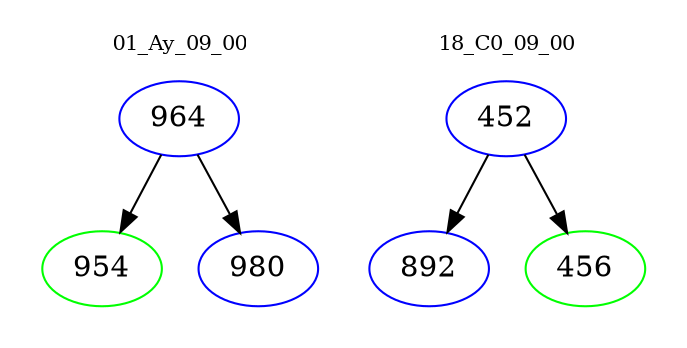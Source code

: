 digraph{
subgraph cluster_0 {
color = white
label = "01_Ay_09_00";
fontsize=10;
T0_964 [label="964", color="blue"]
T0_964 -> T0_954 [color="black"]
T0_954 [label="954", color="green"]
T0_964 -> T0_980 [color="black"]
T0_980 [label="980", color="blue"]
}
subgraph cluster_1 {
color = white
label = "18_C0_09_00";
fontsize=10;
T1_452 [label="452", color="blue"]
T1_452 -> T1_892 [color="black"]
T1_892 [label="892", color="blue"]
T1_452 -> T1_456 [color="black"]
T1_456 [label="456", color="green"]
}
}
